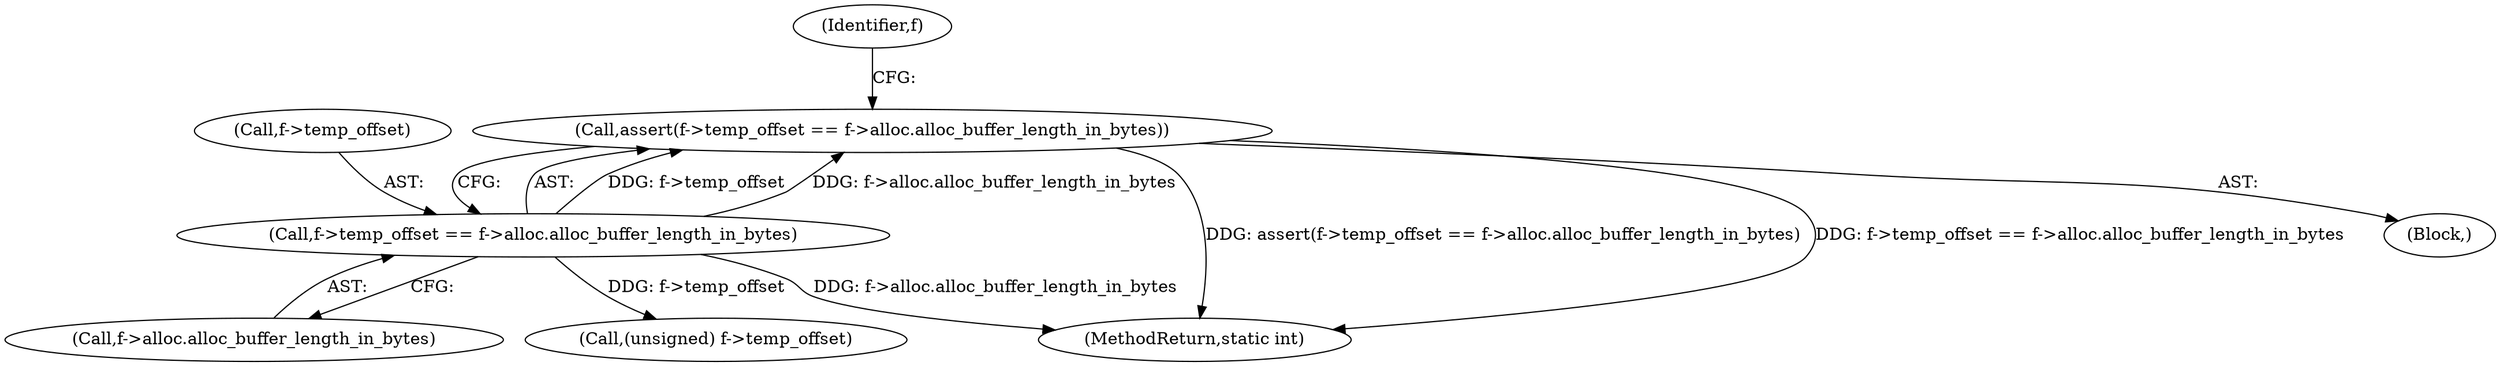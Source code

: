digraph "0_stb_98fdfc6df88b1e34a736d5e126e6c8139c8de1a6_2@API" {
"1003583" [label="(Call,assert(f->temp_offset == f->alloc.alloc_buffer_length_in_bytes))"];
"1003584" [label="(Call,f->temp_offset == f->alloc.alloc_buffer_length_in_bytes)"];
"1003606" [label="(Call,(unsigned) f->temp_offset)"];
"1003585" [label="(Call,f->temp_offset)"];
"1003588" [label="(Call,f->alloc.alloc_buffer_length_in_bytes)"];
"1003584" [label="(Call,f->temp_offset == f->alloc.alloc_buffer_length_in_bytes)"];
"1003582" [label="(Block,)"];
"1003597" [label="(Identifier,f)"];
"1003623" [label="(MethodReturn,static int)"];
"1003583" [label="(Call,assert(f->temp_offset == f->alloc.alloc_buffer_length_in_bytes))"];
"1003583" -> "1003582"  [label="AST: "];
"1003583" -> "1003584"  [label="CFG: "];
"1003584" -> "1003583"  [label="AST: "];
"1003597" -> "1003583"  [label="CFG: "];
"1003583" -> "1003623"  [label="DDG: assert(f->temp_offset == f->alloc.alloc_buffer_length_in_bytes)"];
"1003583" -> "1003623"  [label="DDG: f->temp_offset == f->alloc.alloc_buffer_length_in_bytes"];
"1003584" -> "1003583"  [label="DDG: f->temp_offset"];
"1003584" -> "1003583"  [label="DDG: f->alloc.alloc_buffer_length_in_bytes"];
"1003584" -> "1003588"  [label="CFG: "];
"1003585" -> "1003584"  [label="AST: "];
"1003588" -> "1003584"  [label="AST: "];
"1003584" -> "1003623"  [label="DDG: f->alloc.alloc_buffer_length_in_bytes"];
"1003584" -> "1003606"  [label="DDG: f->temp_offset"];
}
